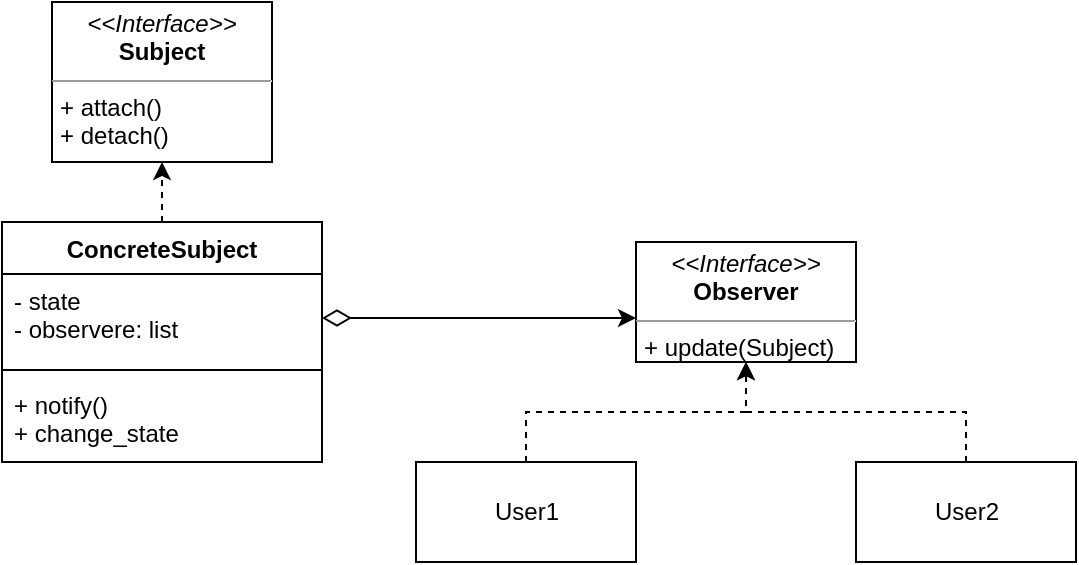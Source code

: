 <mxfile version="14.6.13" type="device"><diagram id="Xx6WHkbZ90wGw88ztGpZ" name="Page-1"><mxGraphModel dx="657" dy="1161" grid="1" gridSize="10" guides="1" tooltips="1" connect="1" arrows="1" fold="1" page="1" pageScale="1" pageWidth="827" pageHeight="1169" math="0" shadow="0"><root><mxCell id="0"/><mxCell id="1" parent="0"/><mxCell id="hlbYt0CpxBl905jt_Tql-21" value="&lt;p style=&quot;margin: 0px ; margin-top: 4px ; text-align: center&quot;&gt;&lt;i&gt;&amp;lt;&amp;lt;Interface&amp;gt;&amp;gt;&lt;/i&gt;&lt;br&gt;&lt;b&gt;Subject&lt;/b&gt;&lt;/p&gt;&lt;hr size=&quot;1&quot;&gt;&lt;p style=&quot;margin: 0px ; margin-left: 4px&quot;&gt;&lt;span style=&quot;text-align: center&quot;&gt;+ attach()&lt;/span&gt;&lt;/p&gt;&lt;p style=&quot;margin: 0px ; margin-left: 4px&quot;&gt;&lt;span style=&quot;text-align: center&quot;&gt;+ detach()&lt;/span&gt;&lt;/p&gt;" style="verticalAlign=top;align=left;overflow=fill;fontSize=12;fontFamily=Helvetica;html=1;" parent="1" vertex="1"><mxGeometry x="315" y="290" width="110" height="80" as="geometry"/></mxCell><mxCell id="hlbYt0CpxBl905jt_Tql-41" style="edgeStyle=orthogonalEdgeStyle;rounded=0;orthogonalLoop=1;jettySize=auto;html=1;exitX=0.5;exitY=0;exitDx=0;exitDy=0;entryX=0.5;entryY=1;entryDx=0;entryDy=0;dashed=1;" parent="1" source="hlbYt0CpxBl905jt_Tql-25" target="ks3CkT2QT0QB428eQI0D-9" edge="1"><mxGeometry relative="1" as="geometry"><mxPoint x="642" y="650" as="targetPoint"/></mxGeometry></mxCell><mxCell id="hlbYt0CpxBl905jt_Tql-25" value="User1" style="html=1;" parent="1" vertex="1"><mxGeometry x="497" y="520" width="110" height="50" as="geometry"/></mxCell><mxCell id="hlbYt0CpxBl905jt_Tql-42" style="edgeStyle=orthogonalEdgeStyle;rounded=0;orthogonalLoop=1;jettySize=auto;html=1;exitX=0.5;exitY=0;exitDx=0;exitDy=0;entryX=0.5;entryY=1;entryDx=0;entryDy=0;dashed=1;" parent="1" source="hlbYt0CpxBl905jt_Tql-26" target="ks3CkT2QT0QB428eQI0D-9" edge="1"><mxGeometry relative="1" as="geometry"/></mxCell><mxCell id="hlbYt0CpxBl905jt_Tql-26" value="User2" style="html=1;" parent="1" vertex="1"><mxGeometry x="717" y="520" width="110" height="50" as="geometry"/></mxCell><mxCell id="ks3CkT2QT0QB428eQI0D-13" style="edgeStyle=orthogonalEdgeStyle;rounded=0;orthogonalLoop=1;jettySize=auto;html=1;exitX=0.5;exitY=0;exitDx=0;exitDy=0;entryX=0.5;entryY=1;entryDx=0;entryDy=0;dashed=1;" edge="1" parent="1" source="ks3CkT2QT0QB428eQI0D-1" target="hlbYt0CpxBl905jt_Tql-21"><mxGeometry relative="1" as="geometry"/></mxCell><mxCell id="ks3CkT2QT0QB428eQI0D-1" value="ConcreteSubject" style="swimlane;fontStyle=1;align=center;verticalAlign=top;childLayout=stackLayout;horizontal=1;startSize=26;horizontalStack=0;resizeParent=1;resizeParentMax=0;resizeLast=0;collapsible=1;marginBottom=0;" vertex="1" parent="1"><mxGeometry x="290" y="400" width="160" height="120" as="geometry"/></mxCell><mxCell id="ks3CkT2QT0QB428eQI0D-2" value="- state&#10;- observere: list" style="text;strokeColor=none;fillColor=none;align=left;verticalAlign=top;spacingLeft=4;spacingRight=4;overflow=hidden;rotatable=0;points=[[0,0.5],[1,0.5]];portConstraint=eastwest;" vertex="1" parent="ks3CkT2QT0QB428eQI0D-1"><mxGeometry y="26" width="160" height="44" as="geometry"/></mxCell><mxCell id="ks3CkT2QT0QB428eQI0D-3" value="" style="line;strokeWidth=1;fillColor=none;align=left;verticalAlign=middle;spacingTop=-1;spacingLeft=3;spacingRight=3;rotatable=0;labelPosition=right;points=[];portConstraint=eastwest;" vertex="1" parent="ks3CkT2QT0QB428eQI0D-1"><mxGeometry y="70" width="160" height="8" as="geometry"/></mxCell><mxCell id="ks3CkT2QT0QB428eQI0D-4" value="+ notify()&#10;+ change_state" style="text;strokeColor=none;fillColor=none;align=left;verticalAlign=top;spacingLeft=4;spacingRight=4;overflow=hidden;rotatable=0;points=[[0,0.5],[1,0.5]];portConstraint=eastwest;" vertex="1" parent="ks3CkT2QT0QB428eQI0D-1"><mxGeometry y="78" width="160" height="42" as="geometry"/></mxCell><mxCell id="ks3CkT2QT0QB428eQI0D-9" value="&lt;p style=&quot;margin: 0px ; margin-top: 4px ; text-align: center&quot;&gt;&lt;i&gt;&amp;lt;&amp;lt;Interface&amp;gt;&amp;gt;&lt;/i&gt;&lt;br&gt;&lt;b&gt;Observer&lt;/b&gt;&lt;/p&gt;&lt;hr size=&quot;1&quot;&gt;&lt;p style=&quot;margin: 0px ; margin-left: 4px&quot;&gt;&lt;span style=&quot;text-align: center&quot;&gt;+ update(Subject)&lt;/span&gt;&lt;/p&gt;" style="verticalAlign=top;align=left;overflow=fill;fontSize=12;fontFamily=Helvetica;html=1;" vertex="1" parent="1"><mxGeometry x="607" y="410" width="110" height="60" as="geometry"/></mxCell><mxCell id="ks3CkT2QT0QB428eQI0D-15" style="edgeStyle=orthogonalEdgeStyle;rounded=0;orthogonalLoop=1;jettySize=auto;html=1;exitX=1;exitY=0.5;exitDx=0;exitDy=0;startArrow=diamondThin;startFill=0;startSize=12;" edge="1" parent="1" source="ks3CkT2QT0QB428eQI0D-2" target="ks3CkT2QT0QB428eQI0D-9"><mxGeometry relative="1" as="geometry"><mxPoint x="467" y="378" as="sourcePoint"/><mxPoint x="560" y="448" as="targetPoint"/><Array as="points"><mxPoint x="570" y="448"/><mxPoint x="570" y="448"/></Array></mxGeometry></mxCell></root></mxGraphModel></diagram></mxfile>